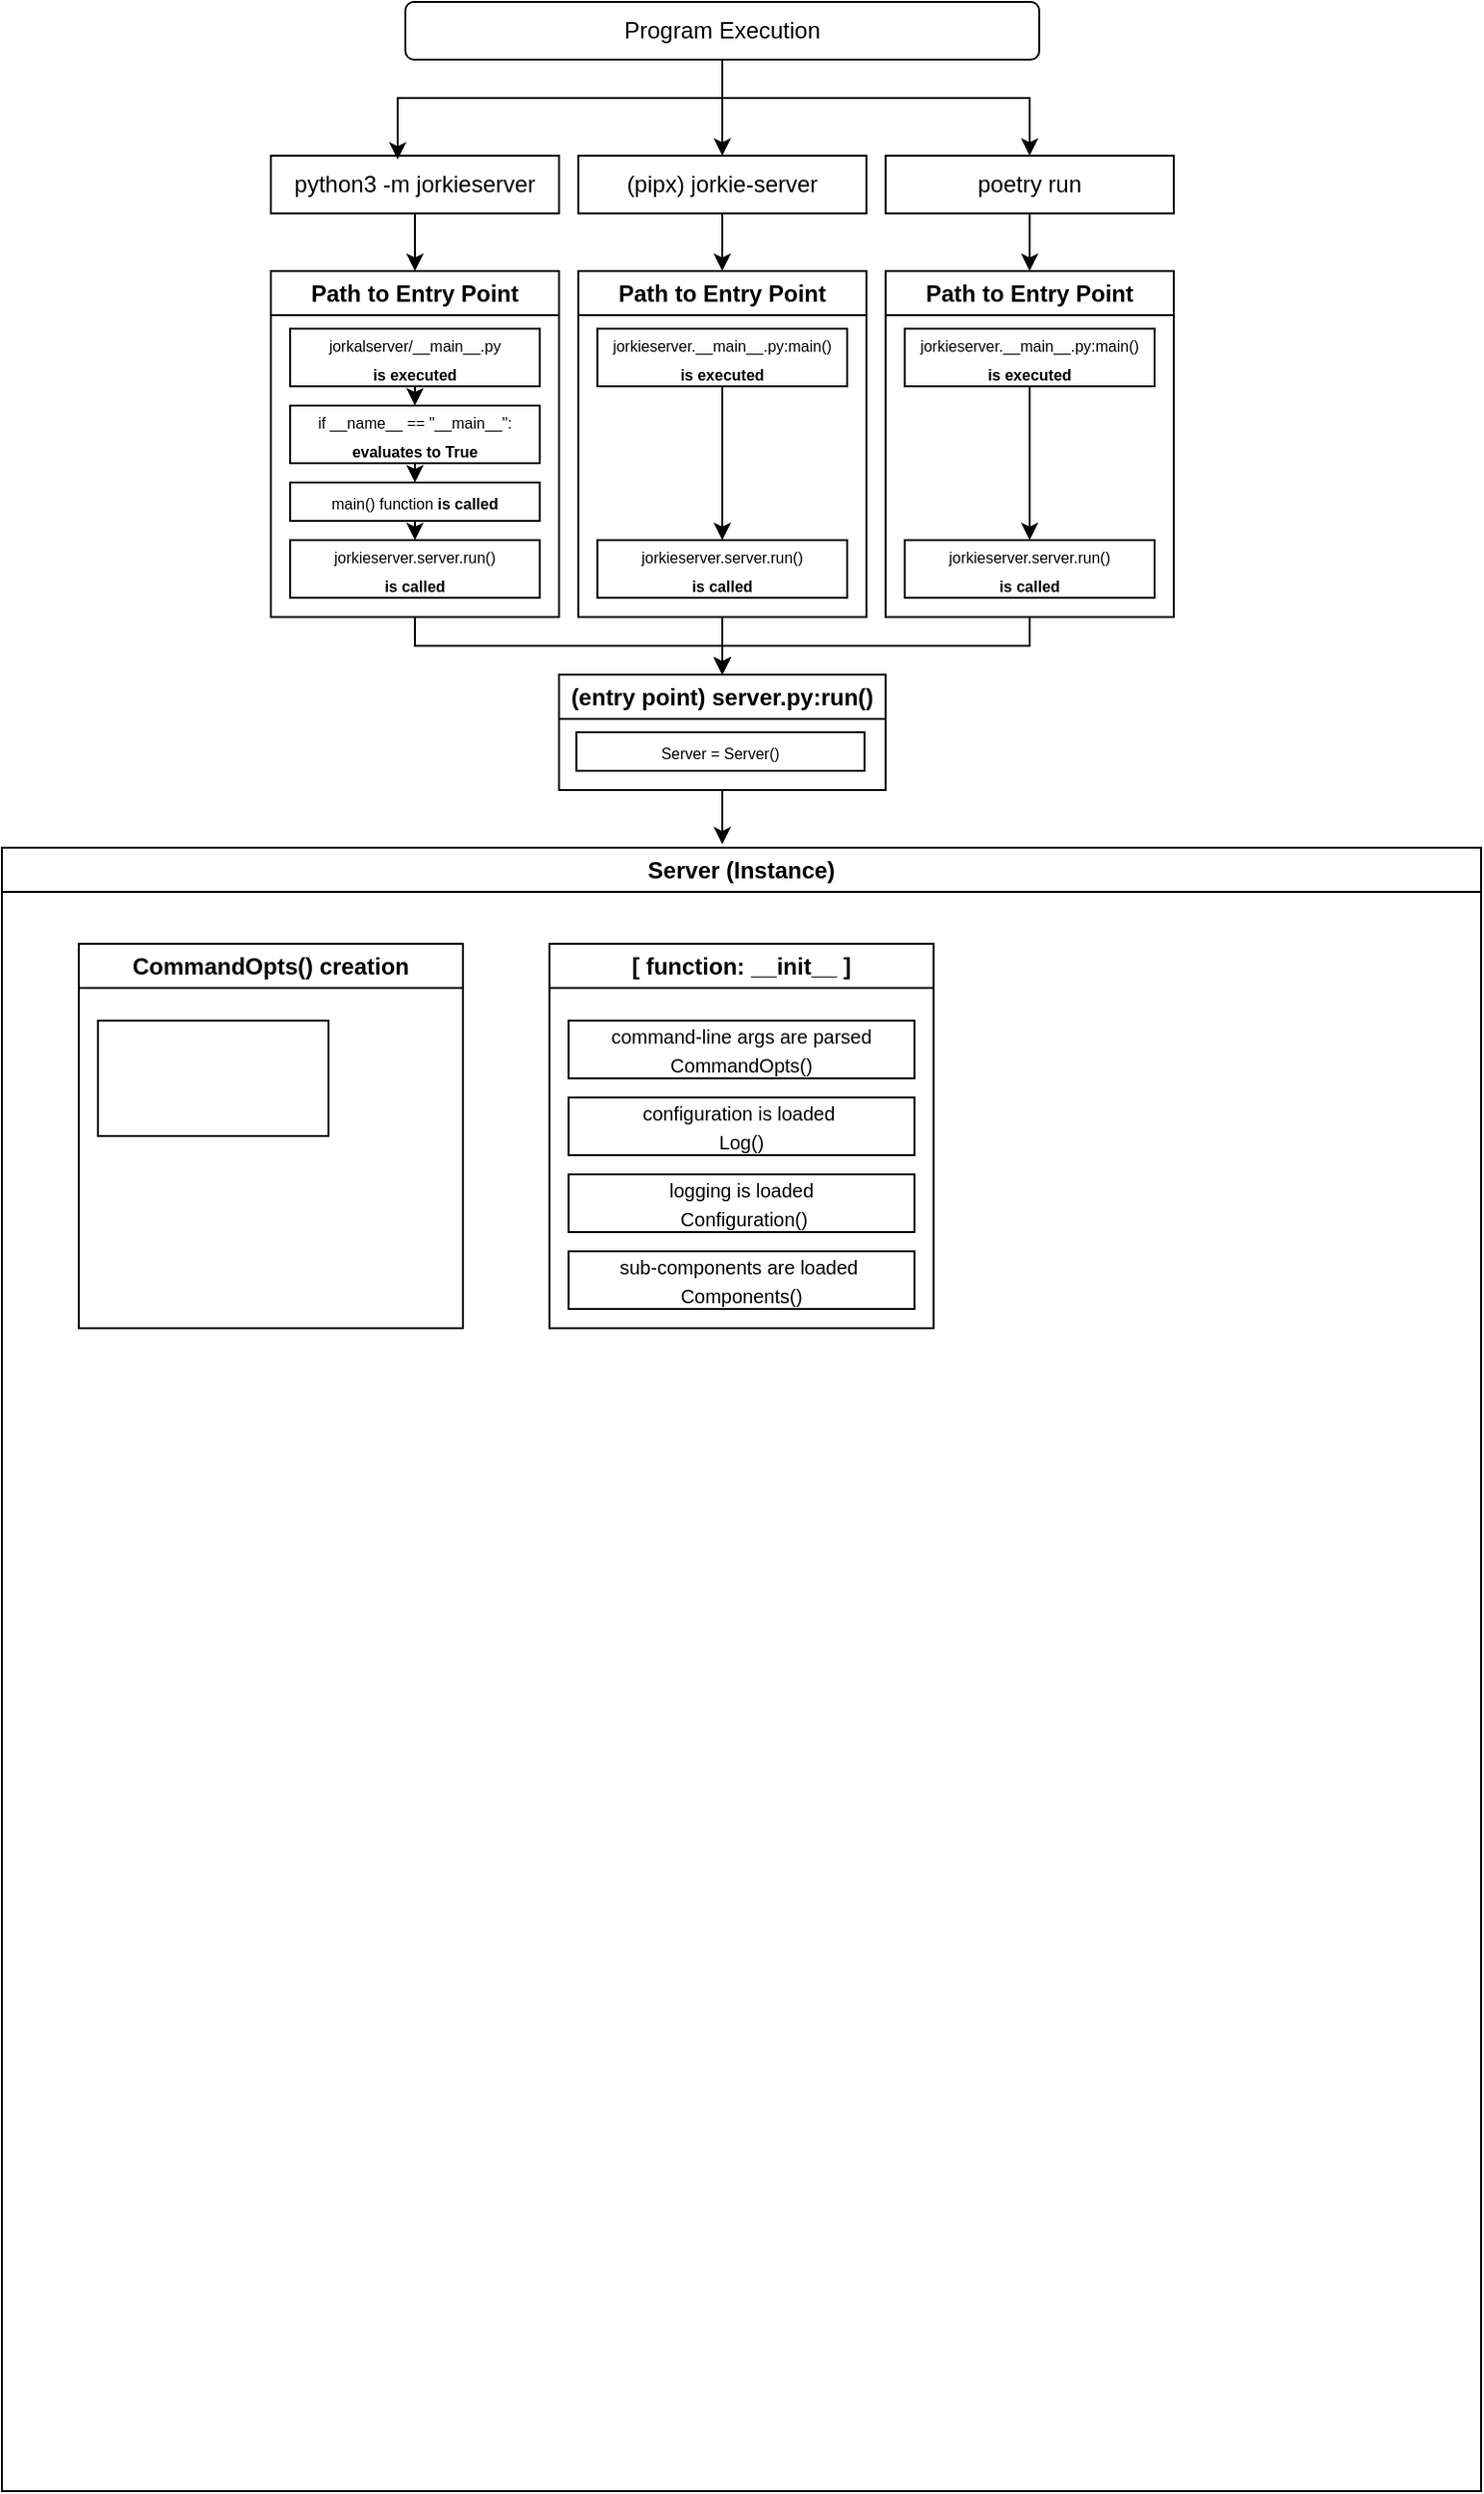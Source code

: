 <mxfile version="26.0.16">
  <diagram id="C5RBs43oDa-KdzZeNtuy" name="Page-1">
    <mxGraphModel dx="966" dy="459" grid="1" gridSize="10" guides="1" tooltips="1" connect="1" arrows="1" fold="1" page="1" pageScale="1" pageWidth="827" pageHeight="1169" math="0" shadow="0">
      <root>
        <mxCell id="WIyWlLk6GJQsqaUBKTNV-0" />
        <mxCell id="WIyWlLk6GJQsqaUBKTNV-1" parent="WIyWlLk6GJQsqaUBKTNV-0" />
        <mxCell id="knBb_DPXkGFCcCnxjEH9-7" style="edgeStyle=elbowEdgeStyle;rounded=0;orthogonalLoop=1;jettySize=auto;elbow=vertical;html=1;entryX=0.5;entryY=0;entryDx=0;entryDy=0;exitX=0.5;exitY=1;exitDx=0;exitDy=0;movable=0;resizable=0;rotatable=0;deletable=0;editable=0;locked=1;connectable=0;" edge="1" parent="WIyWlLk6GJQsqaUBKTNV-1" source="WIyWlLk6GJQsqaUBKTNV-3" target="knBb_DPXkGFCcCnxjEH9-1">
          <mxGeometry relative="1" as="geometry">
            <mxPoint x="285" y="70" as="sourcePoint" />
          </mxGeometry>
        </mxCell>
        <mxCell id="WIyWlLk6GJQsqaUBKTNV-3" value="&lt;div&gt;Program Execution&lt;/div&gt;" style="rounded=1;whiteSpace=wrap;html=1;fontSize=12;glass=0;strokeWidth=1;shadow=0;movable=0;resizable=0;rotatable=0;deletable=0;editable=0;locked=1;connectable=0;" parent="WIyWlLk6GJQsqaUBKTNV-1" vertex="1">
          <mxGeometry x="260" y="20" width="330" height="30" as="geometry" />
        </mxCell>
        <mxCell id="knBb_DPXkGFCcCnxjEH9-29" style="edgeStyle=elbowEdgeStyle;rounded=0;orthogonalLoop=1;jettySize=auto;elbow=vertical;html=1;entryX=0.5;entryY=0;entryDx=0;entryDy=0;movable=0;resizable=0;rotatable=0;deletable=0;editable=0;locked=1;connectable=0;" edge="1" parent="WIyWlLk6GJQsqaUBKTNV-1" source="knBb_DPXkGFCcCnxjEH9-0" target="knBb_DPXkGFCcCnxjEH9-12">
          <mxGeometry relative="1" as="geometry" />
        </mxCell>
        <mxCell id="knBb_DPXkGFCcCnxjEH9-0" value="&lt;div&gt;python3 -m jorkieserver&lt;/div&gt;" style="rounded=0;whiteSpace=wrap;html=1;movable=0;resizable=0;rotatable=0;deletable=0;editable=0;locked=1;connectable=0;" vertex="1" parent="WIyWlLk6GJQsqaUBKTNV-1">
          <mxGeometry x="190" y="100" width="150" height="30" as="geometry" />
        </mxCell>
        <mxCell id="knBb_DPXkGFCcCnxjEH9-30" style="edgeStyle=elbowEdgeStyle;rounded=0;orthogonalLoop=1;jettySize=auto;elbow=vertical;html=1;movable=0;resizable=0;rotatable=0;deletable=0;editable=0;locked=1;connectable=0;" edge="1" parent="WIyWlLk6GJQsqaUBKTNV-1" source="knBb_DPXkGFCcCnxjEH9-1" target="knBb_DPXkGFCcCnxjEH9-21">
          <mxGeometry relative="1" as="geometry" />
        </mxCell>
        <mxCell id="knBb_DPXkGFCcCnxjEH9-1" value="(pipx) jorkie-server" style="rounded=0;whiteSpace=wrap;html=1;movable=0;resizable=0;rotatable=0;deletable=0;editable=0;locked=1;connectable=0;" vertex="1" parent="WIyWlLk6GJQsqaUBKTNV-1">
          <mxGeometry x="350" y="100" width="150" height="30" as="geometry" />
        </mxCell>
        <mxCell id="knBb_DPXkGFCcCnxjEH9-8" style="edgeStyle=elbowEdgeStyle;rounded=0;orthogonalLoop=1;jettySize=auto;elbow=vertical;html=1;entryX=0.44;entryY=0.067;entryDx=0;entryDy=0;entryPerimeter=0;movable=0;resizable=0;rotatable=0;deletable=0;editable=0;locked=1;connectable=0;" edge="1" parent="WIyWlLk6GJQsqaUBKTNV-1" target="knBb_DPXkGFCcCnxjEH9-0">
          <mxGeometry relative="1" as="geometry">
            <mxPoint x="425" y="70" as="sourcePoint" />
            <mxPoint x="130" y="100" as="targetPoint" />
            <Array as="points">
              <mxPoint x="340" y="70" />
            </Array>
          </mxGeometry>
        </mxCell>
        <mxCell id="knBb_DPXkGFCcCnxjEH9-9" style="edgeStyle=elbowEdgeStyle;rounded=0;orthogonalLoop=1;jettySize=auto;elbow=vertical;html=1;entryX=0.5;entryY=0;entryDx=0;entryDy=0;exitX=0.5;exitY=1;exitDx=0;exitDy=0;movable=0;resizable=0;rotatable=0;deletable=0;editable=0;locked=1;connectable=0;" edge="1" target="knBb_DPXkGFCcCnxjEH9-10" parent="WIyWlLk6GJQsqaUBKTNV-1" source="WIyWlLk6GJQsqaUBKTNV-3">
          <mxGeometry relative="1" as="geometry">
            <mxPoint x="680" y="75" as="sourcePoint" />
            <Array as="points">
              <mxPoint x="500" y="70" />
            </Array>
          </mxGeometry>
        </mxCell>
        <mxCell id="knBb_DPXkGFCcCnxjEH9-31" style="edgeStyle=elbowEdgeStyle;rounded=0;orthogonalLoop=1;jettySize=auto;elbow=vertical;html=1;entryX=0.5;entryY=0;entryDx=0;entryDy=0;movable=0;resizable=0;rotatable=0;deletable=0;editable=0;locked=1;connectable=0;" edge="1" parent="WIyWlLk6GJQsqaUBKTNV-1" source="knBb_DPXkGFCcCnxjEH9-10" target="knBb_DPXkGFCcCnxjEH9-26">
          <mxGeometry relative="1" as="geometry" />
        </mxCell>
        <mxCell id="knBb_DPXkGFCcCnxjEH9-10" value="poetry run" style="rounded=0;whiteSpace=wrap;html=1;movable=0;resizable=0;rotatable=0;deletable=0;editable=0;locked=1;connectable=0;" vertex="1" parent="WIyWlLk6GJQsqaUBKTNV-1">
          <mxGeometry x="510" y="100" width="150" height="30" as="geometry" />
        </mxCell>
        <mxCell id="knBb_DPXkGFCcCnxjEH9-42" style="edgeStyle=elbowEdgeStyle;rounded=0;orthogonalLoop=1;jettySize=auto;elbow=vertical;html=1;entryX=0.5;entryY=0;entryDx=0;entryDy=0;" edge="1" parent="WIyWlLk6GJQsqaUBKTNV-1" source="knBb_DPXkGFCcCnxjEH9-12" target="knBb_DPXkGFCcCnxjEH9-39">
          <mxGeometry relative="1" as="geometry" />
        </mxCell>
        <mxCell id="knBb_DPXkGFCcCnxjEH9-12" value="Path to Entry Point" style="swimlane;whiteSpace=wrap;html=1;movable=0;resizable=0;rotatable=0;deletable=0;editable=0;locked=1;connectable=0;" vertex="1" parent="WIyWlLk6GJQsqaUBKTNV-1">
          <mxGeometry x="190" y="160" width="150" height="180" as="geometry" />
        </mxCell>
        <mxCell id="knBb_DPXkGFCcCnxjEH9-33" style="edgeStyle=elbowEdgeStyle;rounded=0;orthogonalLoop=1;jettySize=auto;elbow=vertical;html=1;movable=0;resizable=0;rotatable=0;deletable=0;editable=0;locked=1;connectable=0;" edge="1" parent="knBb_DPXkGFCcCnxjEH9-12" source="knBb_DPXkGFCcCnxjEH9-13" target="knBb_DPXkGFCcCnxjEH9-14">
          <mxGeometry relative="1" as="geometry" />
        </mxCell>
        <mxCell id="knBb_DPXkGFCcCnxjEH9-13" value="&lt;div&gt;&lt;font style=&quot;font-size: 8px;&quot;&gt;jorkalserver/__main__.py &lt;br&gt;&lt;/font&gt;&lt;/div&gt;&lt;div&gt;&lt;b&gt;&lt;font style=&quot;font-size: 8px;&quot;&gt;&lt;font&gt;is executed&lt;/font&gt;&lt;/font&gt;&lt;/b&gt;&lt;/div&gt;" style="whiteSpace=wrap;html=1;movable=0;resizable=0;rotatable=0;deletable=0;editable=0;locked=1;connectable=0;" vertex="1" parent="knBb_DPXkGFCcCnxjEH9-12">
          <mxGeometry x="10" y="30" width="130" height="30" as="geometry" />
        </mxCell>
        <mxCell id="knBb_DPXkGFCcCnxjEH9-34" style="edgeStyle=elbowEdgeStyle;rounded=0;orthogonalLoop=1;jettySize=auto;elbow=vertical;html=1;exitX=0.5;exitY=1;exitDx=0;exitDy=0;movable=0;resizable=0;rotatable=0;deletable=0;editable=0;locked=1;connectable=0;" edge="1" parent="knBb_DPXkGFCcCnxjEH9-12" source="knBb_DPXkGFCcCnxjEH9-14" target="knBb_DPXkGFCcCnxjEH9-15">
          <mxGeometry relative="1" as="geometry" />
        </mxCell>
        <mxCell id="knBb_DPXkGFCcCnxjEH9-14" value="&lt;div&gt;&lt;font style=&quot;font-size: 8px;&quot;&gt;if __name__ == &quot;__main__&quot;:&lt;/font&gt;&lt;/div&gt;&lt;div&gt;&lt;font style=&quot;font-size: 8px;&quot;&gt;&lt;b&gt;evaluates to True&lt;/b&gt;&lt;/font&gt;&lt;br&gt;&lt;/div&gt;" style="whiteSpace=wrap;html=1;movable=0;resizable=0;rotatable=0;deletable=0;editable=0;locked=1;connectable=0;" vertex="1" parent="knBb_DPXkGFCcCnxjEH9-12">
          <mxGeometry x="10" y="70" width="130" height="30" as="geometry" />
        </mxCell>
        <mxCell id="knBb_DPXkGFCcCnxjEH9-35" style="edgeStyle=elbowEdgeStyle;rounded=0;orthogonalLoop=1;jettySize=auto;elbow=vertical;html=1;exitX=0.5;exitY=1;exitDx=0;exitDy=0;entryX=0.5;entryY=0;entryDx=0;entryDy=0;movable=0;resizable=0;rotatable=0;deletable=0;editable=0;locked=1;connectable=0;" edge="1" parent="knBb_DPXkGFCcCnxjEH9-12" source="knBb_DPXkGFCcCnxjEH9-15" target="knBb_DPXkGFCcCnxjEH9-20">
          <mxGeometry relative="1" as="geometry" />
        </mxCell>
        <mxCell id="knBb_DPXkGFCcCnxjEH9-15" value="&lt;font style=&quot;font-size: 8px;&quot;&gt;main() function&lt;b&gt; is called&lt;/b&gt;&lt;/font&gt;" style="whiteSpace=wrap;html=1;movable=0;resizable=0;rotatable=0;deletable=0;editable=0;locked=1;connectable=0;" vertex="1" parent="knBb_DPXkGFCcCnxjEH9-12">
          <mxGeometry x="10" y="110" width="130" height="20" as="geometry" />
        </mxCell>
        <mxCell id="knBb_DPXkGFCcCnxjEH9-20" value="&lt;div&gt;&lt;font style=&quot;font-size: 8px;&quot;&gt;jorkieserver.server.run() &lt;br&gt;&lt;/font&gt;&lt;/div&gt;&lt;div&gt;&lt;font style=&quot;font-size: 8px;&quot;&gt;&lt;b&gt;is called&lt;br&gt;&lt;/b&gt;&lt;/font&gt;&lt;/div&gt;" style="whiteSpace=wrap;html=1;movable=0;resizable=0;rotatable=0;deletable=0;editable=0;locked=1;connectable=0;" vertex="1" parent="knBb_DPXkGFCcCnxjEH9-12">
          <mxGeometry x="10" y="140" width="130" height="30" as="geometry" />
        </mxCell>
        <mxCell id="knBb_DPXkGFCcCnxjEH9-32" style="edgeStyle=elbowEdgeStyle;rounded=0;orthogonalLoop=1;jettySize=auto;elbow=vertical;html=1;exitX=0.5;exitY=0;exitDx=0;exitDy=0;movable=0;resizable=0;rotatable=0;deletable=0;editable=0;locked=1;connectable=0;" edge="1" parent="knBb_DPXkGFCcCnxjEH9-12" source="knBb_DPXkGFCcCnxjEH9-14" target="knBb_DPXkGFCcCnxjEH9-14">
          <mxGeometry relative="1" as="geometry" />
        </mxCell>
        <mxCell id="knBb_DPXkGFCcCnxjEH9-43" style="edgeStyle=elbowEdgeStyle;rounded=0;orthogonalLoop=1;jettySize=auto;elbow=vertical;html=1;exitX=0.5;exitY=1;exitDx=0;exitDy=0;entryX=0.5;entryY=0;entryDx=0;entryDy=0;" edge="1" parent="WIyWlLk6GJQsqaUBKTNV-1" source="knBb_DPXkGFCcCnxjEH9-21" target="knBb_DPXkGFCcCnxjEH9-39">
          <mxGeometry relative="1" as="geometry" />
        </mxCell>
        <mxCell id="knBb_DPXkGFCcCnxjEH9-21" value="Path to Entry Point" style="swimlane;whiteSpace=wrap;html=1;movable=0;resizable=0;rotatable=0;deletable=0;editable=0;locked=1;connectable=0;" vertex="1" parent="WIyWlLk6GJQsqaUBKTNV-1">
          <mxGeometry x="350" y="160" width="150" height="180" as="geometry" />
        </mxCell>
        <mxCell id="knBb_DPXkGFCcCnxjEH9-36" style="edgeStyle=elbowEdgeStyle;rounded=0;orthogonalLoop=1;jettySize=auto;elbow=vertical;html=1;entryX=0.5;entryY=0;entryDx=0;entryDy=0;movable=0;resizable=0;rotatable=0;deletable=0;editable=0;locked=1;connectable=0;" edge="1" parent="knBb_DPXkGFCcCnxjEH9-21" source="knBb_DPXkGFCcCnxjEH9-22" target="knBb_DPXkGFCcCnxjEH9-25">
          <mxGeometry relative="1" as="geometry" />
        </mxCell>
        <mxCell id="knBb_DPXkGFCcCnxjEH9-22" value="&lt;div&gt;&lt;font style=&quot;font-size: 6px;&quot;&gt;&lt;font style=&quot;font-size: 8px;&quot;&gt;jorkieserver.__main__.py:main() &lt;br&gt;&lt;/font&gt;&lt;/font&gt;&lt;/div&gt;&lt;div&gt;&lt;b&gt;&lt;font style=&quot;font-size: 6px;&quot;&gt;&lt;font style=&quot;font-size: 8px;&quot;&gt;is executed&lt;/font&gt;&lt;/font&gt;&lt;/b&gt;&lt;/div&gt;" style="whiteSpace=wrap;html=1;movable=0;resizable=0;rotatable=0;deletable=0;editable=0;locked=1;connectable=0;" vertex="1" parent="knBb_DPXkGFCcCnxjEH9-21">
          <mxGeometry x="10" y="30" width="130" height="30" as="geometry" />
        </mxCell>
        <mxCell id="knBb_DPXkGFCcCnxjEH9-25" value="&lt;div&gt;&lt;font style=&quot;font-size: 8px;&quot;&gt;jorkieserver.server.run() &lt;br&gt;&lt;/font&gt;&lt;/div&gt;&lt;div&gt;&lt;font style=&quot;font-size: 8px;&quot;&gt;&lt;b&gt;is called&lt;br&gt;&lt;/b&gt;&lt;/font&gt;&lt;/div&gt;" style="whiteSpace=wrap;html=1;movable=0;resizable=0;rotatable=0;deletable=0;editable=0;locked=1;connectable=0;" vertex="1" parent="knBb_DPXkGFCcCnxjEH9-21">
          <mxGeometry x="10" y="140" width="130" height="30" as="geometry" />
        </mxCell>
        <mxCell id="knBb_DPXkGFCcCnxjEH9-44" style="edgeStyle=elbowEdgeStyle;rounded=0;orthogonalLoop=1;jettySize=auto;elbow=vertical;html=1;entryX=0.5;entryY=0;entryDx=0;entryDy=0;" edge="1" parent="WIyWlLk6GJQsqaUBKTNV-1" source="knBb_DPXkGFCcCnxjEH9-26" target="knBb_DPXkGFCcCnxjEH9-39">
          <mxGeometry relative="1" as="geometry" />
        </mxCell>
        <mxCell id="knBb_DPXkGFCcCnxjEH9-26" value="Path to Entry Point" style="swimlane;whiteSpace=wrap;html=1;movable=0;resizable=0;rotatable=0;deletable=0;editable=0;locked=1;connectable=0;" vertex="1" parent="WIyWlLk6GJQsqaUBKTNV-1">
          <mxGeometry x="510" y="160" width="150" height="180" as="geometry" />
        </mxCell>
        <mxCell id="knBb_DPXkGFCcCnxjEH9-37" style="edgeStyle=elbowEdgeStyle;rounded=0;orthogonalLoop=1;jettySize=auto;elbow=vertical;html=1;entryX=0.5;entryY=0;entryDx=0;entryDy=0;movable=0;resizable=0;rotatable=0;deletable=0;editable=0;locked=1;connectable=0;" edge="1" parent="knBb_DPXkGFCcCnxjEH9-26" source="knBb_DPXkGFCcCnxjEH9-27" target="knBb_DPXkGFCcCnxjEH9-28">
          <mxGeometry relative="1" as="geometry" />
        </mxCell>
        <mxCell id="knBb_DPXkGFCcCnxjEH9-27" value="&lt;div&gt;&lt;font style=&quot;font-size: 6px;&quot;&gt;&lt;font style=&quot;font-size: 8px;&quot;&gt;jorkieserver.__main__.py:main() &lt;br&gt;&lt;/font&gt;&lt;/font&gt;&lt;/div&gt;&lt;div&gt;&lt;b&gt;&lt;font style=&quot;font-size: 6px;&quot;&gt;&lt;font style=&quot;font-size: 8px;&quot;&gt;is executed&lt;/font&gt;&lt;/font&gt;&lt;/b&gt;&lt;/div&gt;" style="whiteSpace=wrap;html=1;movable=0;resizable=0;rotatable=0;deletable=0;editable=0;locked=1;connectable=0;" vertex="1" parent="knBb_DPXkGFCcCnxjEH9-26">
          <mxGeometry x="10" y="30" width="130" height="30" as="geometry" />
        </mxCell>
        <mxCell id="knBb_DPXkGFCcCnxjEH9-28" value="&lt;div&gt;&lt;font style=&quot;font-size: 8px;&quot;&gt;jorkieserver.server.run() &lt;br&gt;&lt;/font&gt;&lt;/div&gt;&lt;div&gt;&lt;font style=&quot;font-size: 8px;&quot;&gt;&lt;b&gt;is called&lt;br&gt;&lt;/b&gt;&lt;/font&gt;&lt;/div&gt;" style="whiteSpace=wrap;html=1;movable=0;resizable=0;rotatable=0;deletable=0;editable=0;locked=1;connectable=0;" vertex="1" parent="knBb_DPXkGFCcCnxjEH9-26">
          <mxGeometry x="10" y="140" width="130" height="30" as="geometry" />
        </mxCell>
        <mxCell id="knBb_DPXkGFCcCnxjEH9-39" value="(entry point) server.py:run()" style="swimlane;whiteSpace=wrap;html=1;" vertex="1" parent="WIyWlLk6GJQsqaUBKTNV-1">
          <mxGeometry x="340" y="370" width="170" height="60" as="geometry" />
        </mxCell>
        <mxCell id="knBb_DPXkGFCcCnxjEH9-40" value="&lt;font style=&quot;font-size: 8px;&quot;&gt;Server = Server()&lt;/font&gt;" style="rounded=0;whiteSpace=wrap;html=1;" vertex="1" parent="knBb_DPXkGFCcCnxjEH9-39">
          <mxGeometry x="9" y="30" width="150" height="20" as="geometry" />
        </mxCell>
        <mxCell id="knBb_DPXkGFCcCnxjEH9-45" value="&lt;div&gt;Server (Instance)&lt;/div&gt;" style="swimlane;whiteSpace=wrap;html=1;" vertex="1" parent="WIyWlLk6GJQsqaUBKTNV-1">
          <mxGeometry x="50" y="460" width="770" height="855" as="geometry" />
        </mxCell>
        <mxCell id="knBb_DPXkGFCcCnxjEH9-49" value="&lt;div&gt;[ function: __init__ ]&lt;/div&gt;" style="swimlane;whiteSpace=wrap;html=1;" vertex="1" parent="knBb_DPXkGFCcCnxjEH9-45">
          <mxGeometry x="285" y="50" width="200" height="200" as="geometry" />
        </mxCell>
        <mxCell id="knBb_DPXkGFCcCnxjEH9-50" value="&lt;div&gt;&lt;font style=&quot;font-size: 10px;&quot;&gt;command-line args are parsed&lt;/font&gt;&lt;/div&gt;&lt;div&gt;&lt;font style=&quot;font-size: 10px;&quot;&gt;CommandOpts()&lt;br&gt;&lt;/font&gt;&lt;/div&gt;&lt;font style=&quot;font-size: 10px;&quot;&gt;&lt;/font&gt;" style="whiteSpace=wrap;html=1;" vertex="1" parent="knBb_DPXkGFCcCnxjEH9-49">
          <mxGeometry x="10" y="40" width="180" height="30" as="geometry" />
        </mxCell>
        <mxCell id="knBb_DPXkGFCcCnxjEH9-51" value="&lt;div&gt;&lt;font style=&quot;font-size: 10px;&quot;&gt;configuration is loaded&amp;nbsp;&lt;/font&gt;&lt;/div&gt;&lt;div&gt;&lt;font style=&quot;font-size: 10px;&quot;&gt;Log()&lt;/font&gt;&lt;/div&gt;" style="whiteSpace=wrap;html=1;" vertex="1" parent="knBb_DPXkGFCcCnxjEH9-49">
          <mxGeometry x="10" y="80" width="180" height="30" as="geometry" />
        </mxCell>
        <mxCell id="knBb_DPXkGFCcCnxjEH9-52" value="&lt;div&gt;&lt;font style=&quot;font-size: 10px;&quot;&gt;logging is loaded&lt;/font&gt;&lt;/div&gt;&lt;div&gt;&lt;font style=&quot;font-size: 10px;&quot;&gt;&amp;nbsp;Configuration()&lt;/font&gt;&lt;/div&gt;" style="whiteSpace=wrap;html=1;" vertex="1" parent="knBb_DPXkGFCcCnxjEH9-49">
          <mxGeometry x="10" y="120" width="180" height="30" as="geometry" />
        </mxCell>
        <mxCell id="knBb_DPXkGFCcCnxjEH9-53" value="&lt;div&gt;&lt;font style=&quot;font-size: 10px;&quot;&gt;sub-components are loaded&amp;nbsp;&lt;/font&gt;&lt;/div&gt;&lt;div&gt;&lt;font style=&quot;font-size: 10px;&quot;&gt;Components()&lt;/font&gt;&lt;/div&gt;" style="whiteSpace=wrap;html=1;" vertex="1" parent="knBb_DPXkGFCcCnxjEH9-49">
          <mxGeometry x="10" y="160" width="180" height="30" as="geometry" />
        </mxCell>
        <mxCell id="knBb_DPXkGFCcCnxjEH9-54" value="CommandOpts() creation" style="swimlane;whiteSpace=wrap;html=1;" vertex="1" parent="knBb_DPXkGFCcCnxjEH9-45">
          <mxGeometry x="40" y="50" width="200" height="200" as="geometry" />
        </mxCell>
        <mxCell id="knBb_DPXkGFCcCnxjEH9-55" value="" style="rounded=0;whiteSpace=wrap;html=1;" vertex="1" parent="knBb_DPXkGFCcCnxjEH9-54">
          <mxGeometry x="10" y="40" width="120" height="60" as="geometry" />
        </mxCell>
        <mxCell id="knBb_DPXkGFCcCnxjEH9-46" style="edgeStyle=elbowEdgeStyle;rounded=0;orthogonalLoop=1;jettySize=auto;elbow=vertical;html=1;entryX=0.487;entryY=-0.002;entryDx=0;entryDy=0;entryPerimeter=0;" edge="1" parent="WIyWlLk6GJQsqaUBKTNV-1" source="knBb_DPXkGFCcCnxjEH9-39" target="knBb_DPXkGFCcCnxjEH9-45">
          <mxGeometry relative="1" as="geometry" />
        </mxCell>
      </root>
    </mxGraphModel>
  </diagram>
</mxfile>
